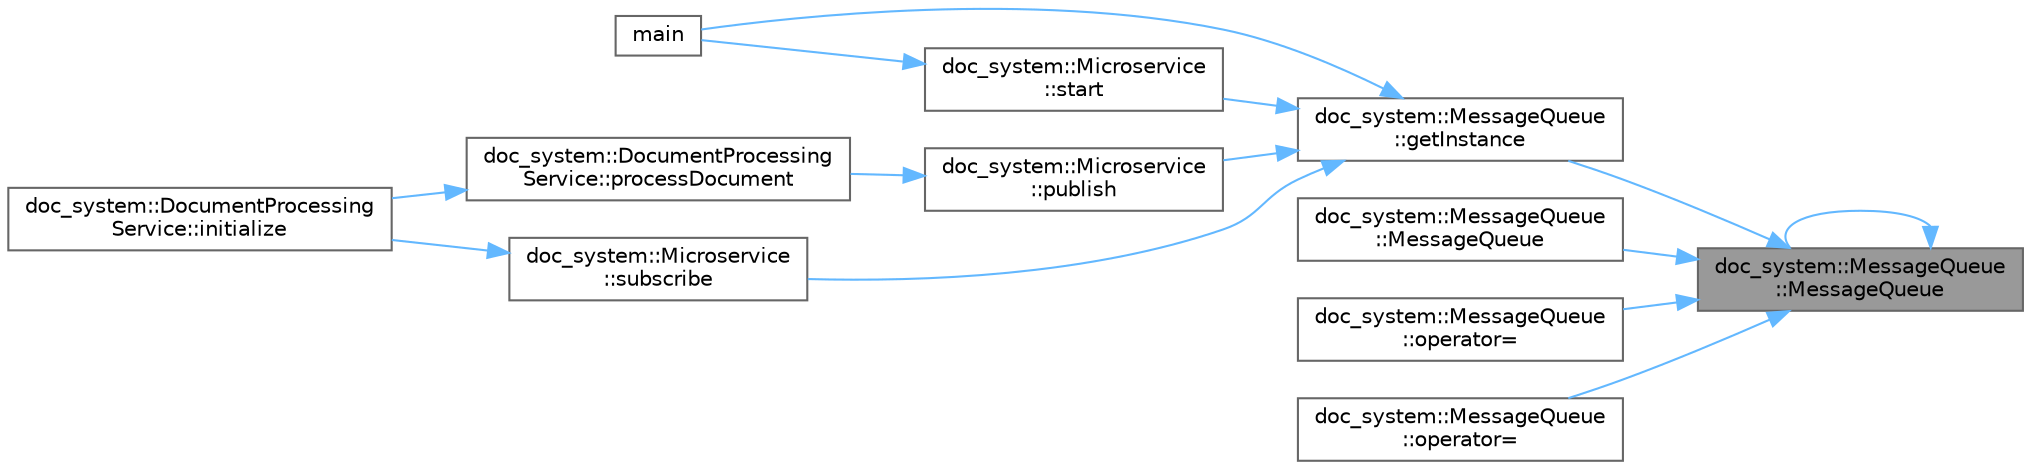 digraph "doc_system::MessageQueue::MessageQueue"
{
 // INTERACTIVE_SVG=YES
 // LATEX_PDF_SIZE
  bgcolor="transparent";
  edge [fontname=Helvetica,fontsize=10,labelfontname=Helvetica,labelfontsize=10];
  node [fontname=Helvetica,fontsize=10,shape=box,height=0.2,width=0.4];
  rankdir="RL";
  Node1 [id="Node000001",label="doc_system::MessageQueue\l::MessageQueue",height=0.2,width=0.4,color="gray40", fillcolor="grey60", style="filled", fontcolor="black",tooltip=" "];
  Node1 -> Node2 [id="edge1_Node000001_Node000002",dir="back",color="steelblue1",style="solid",tooltip=" "];
  Node2 [id="Node000002",label="doc_system::MessageQueue\l::getInstance",height=0.2,width=0.4,color="grey40", fillcolor="white", style="filled",URL="$classdoc__system_1_1_message_queue.html#a86be05356919af81de4d482e4fe4affe",tooltip=" "];
  Node2 -> Node3 [id="edge2_Node000002_Node000003",dir="back",color="steelblue1",style="solid",tooltip=" "];
  Node3 [id="Node000003",label="main",height=0.2,width=0.4,color="grey40", fillcolor="white", style="filled",URL="$document__system__example_8cpp.html#ae66f6b31b5ad750f1fe042a706a4e3d4",tooltip=" "];
  Node2 -> Node4 [id="edge3_Node000002_Node000004",dir="back",color="steelblue1",style="solid",tooltip=" "];
  Node4 [id="Node000004",label="doc_system::Microservice\l::publish",height=0.2,width=0.4,color="grey40", fillcolor="white", style="filled",URL="$classdoc__system_1_1_microservice.html#ab658e959bd07346f505c968dc54327cc",tooltip=" "];
  Node4 -> Node5 [id="edge4_Node000004_Node000005",dir="back",color="steelblue1",style="solid",tooltip=" "];
  Node5 [id="Node000005",label="doc_system::DocumentProcessing\lService::processDocument",height=0.2,width=0.4,color="grey40", fillcolor="white", style="filled",URL="$classdoc__system_1_1_document_processing_service.html#a2a1188e18151c9d56bbe4af7f30dca50",tooltip=" "];
  Node5 -> Node6 [id="edge5_Node000005_Node000006",dir="back",color="steelblue1",style="solid",tooltip=" "];
  Node6 [id="Node000006",label="doc_system::DocumentProcessing\lService::initialize",height=0.2,width=0.4,color="grey40", fillcolor="white", style="filled",URL="$classdoc__system_1_1_document_processing_service.html#aadfeca935da36e00ab4362b55facc4e4",tooltip=" "];
  Node2 -> Node7 [id="edge6_Node000002_Node000007",dir="back",color="steelblue1",style="solid",tooltip=" "];
  Node7 [id="Node000007",label="doc_system::Microservice\l::start",height=0.2,width=0.4,color="grey40", fillcolor="white", style="filled",URL="$classdoc__system_1_1_microservice.html#a1ce1a04563ab2b7453b66a033cc483de",tooltip=" "];
  Node7 -> Node3 [id="edge7_Node000007_Node000003",dir="back",color="steelblue1",style="solid",tooltip=" "];
  Node2 -> Node8 [id="edge8_Node000002_Node000008",dir="back",color="steelblue1",style="solid",tooltip=" "];
  Node8 [id="Node000008",label="doc_system::Microservice\l::subscribe",height=0.2,width=0.4,color="grey40", fillcolor="white", style="filled",URL="$classdoc__system_1_1_microservice.html#a132aea06836073488b9e4d7b8e1ab50a",tooltip=" "];
  Node8 -> Node6 [id="edge9_Node000008_Node000006",dir="back",color="steelblue1",style="solid",tooltip=" "];
  Node1 -> Node1 [id="edge10_Node000001_Node000001",dir="back",color="steelblue1",style="solid",tooltip=" "];
  Node1 -> Node9 [id="edge11_Node000001_Node000009",dir="back",color="steelblue1",style="solid",tooltip=" "];
  Node9 [id="Node000009",label="doc_system::MessageQueue\l::MessageQueue",height=0.2,width=0.4,color="grey40", fillcolor="white", style="filled",URL="$classdoc__system_1_1_message_queue.html#a4cce835843f0688f1e4d2dd3bcfeacb3",tooltip=" "];
  Node1 -> Node10 [id="edge12_Node000001_Node000010",dir="back",color="steelblue1",style="solid",tooltip=" "];
  Node10 [id="Node000010",label="doc_system::MessageQueue\l::operator=",height=0.2,width=0.4,color="grey40", fillcolor="white", style="filled",URL="$classdoc__system_1_1_message_queue.html#a4544086a2da36f79419eb4e43a81d1bc",tooltip=" "];
  Node1 -> Node11 [id="edge13_Node000001_Node000011",dir="back",color="steelblue1",style="solid",tooltip=" "];
  Node11 [id="Node000011",label="doc_system::MessageQueue\l::operator=",height=0.2,width=0.4,color="grey40", fillcolor="white", style="filled",URL="$classdoc__system_1_1_message_queue.html#a3e619119caa1b41f1b44163470f099b9",tooltip=" "];
}
